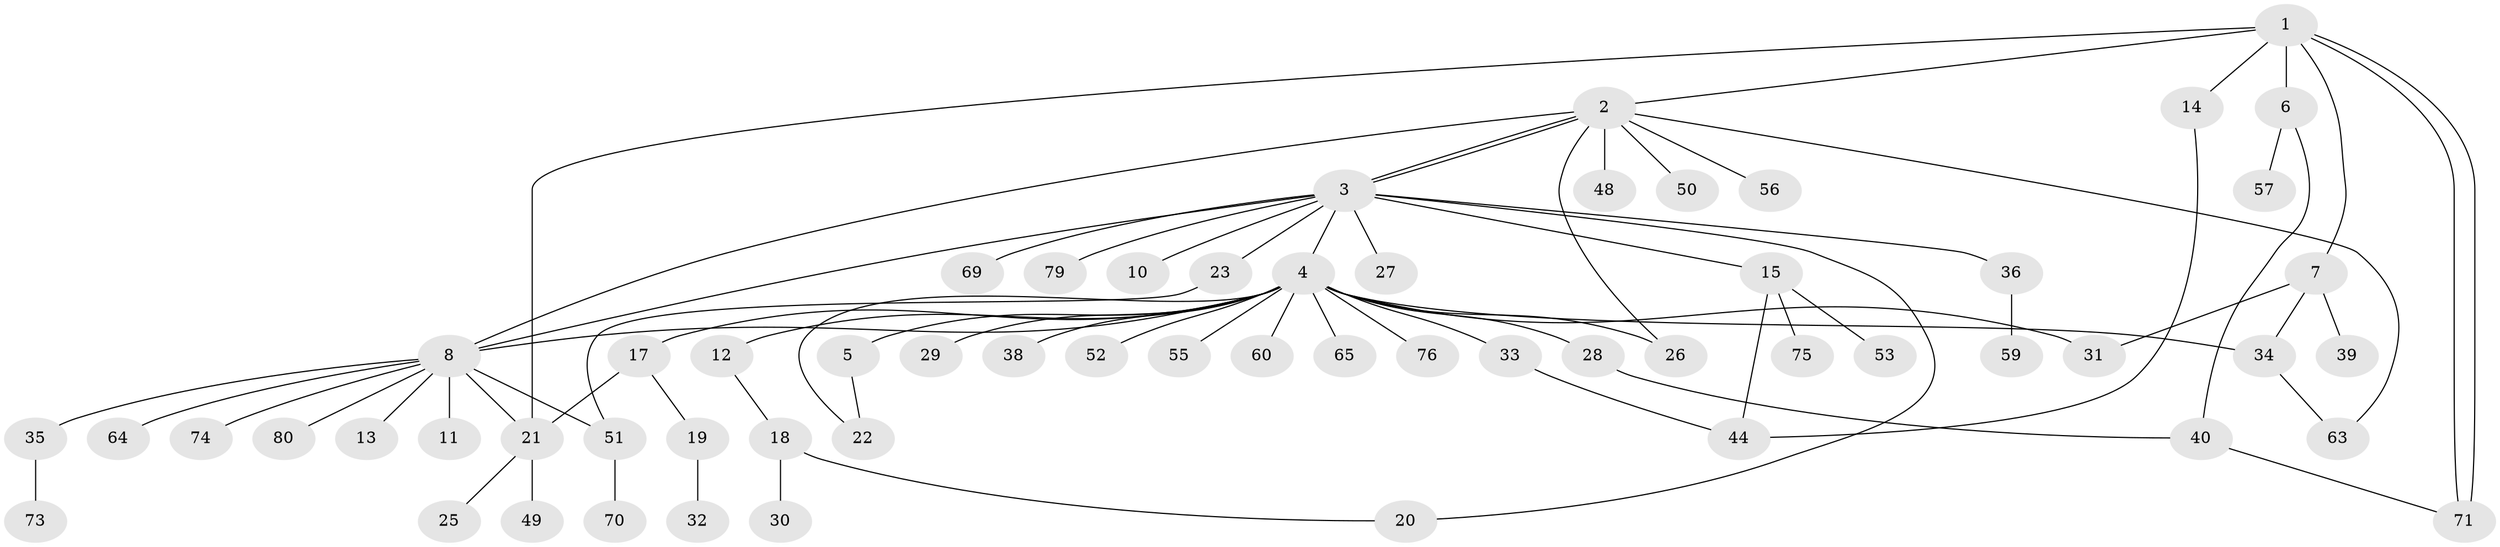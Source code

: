 // original degree distribution, {8: 0.012345679012345678, 10: 0.012345679012345678, 12: 0.024691358024691357, 16: 0.012345679012345678, 3: 0.08641975308641975, 2: 0.24691358024691357, 4: 0.08641975308641975, 1: 0.5061728395061729, 6: 0.012345679012345678}
// Generated by graph-tools (version 1.1) at 2025/41/03/06/25 10:41:45]
// undirected, 60 vertices, 76 edges
graph export_dot {
graph [start="1"]
  node [color=gray90,style=filled];
  1 [super="+9"];
  2 [super="+24"];
  3 [super="+81"];
  4 [super="+16"];
  5 [super="+61"];
  6 [super="+46"];
  7 [super="+42"];
  8 [super="+41"];
  10;
  11;
  12;
  13;
  14;
  15;
  17 [super="+62"];
  18 [super="+58"];
  19;
  20;
  21 [super="+47"];
  22 [super="+67"];
  23 [super="+45"];
  25;
  26;
  27;
  28;
  29 [super="+77"];
  30;
  31 [super="+37"];
  32;
  33;
  34 [super="+43"];
  35;
  36;
  38;
  39;
  40 [super="+78"];
  44 [super="+66"];
  48;
  49;
  50;
  51 [super="+54"];
  52;
  53;
  55;
  56;
  57 [super="+68"];
  59;
  60;
  63;
  64;
  65;
  69;
  70;
  71 [super="+72"];
  73;
  74;
  75;
  76;
  79;
  80;
  1 -- 2;
  1 -- 6;
  1 -- 7;
  1 -- 14;
  1 -- 21;
  1 -- 71;
  1 -- 71;
  2 -- 3;
  2 -- 3;
  2 -- 8;
  2 -- 26;
  2 -- 48;
  2 -- 50;
  2 -- 56;
  2 -- 63;
  3 -- 4;
  3 -- 10;
  3 -- 15;
  3 -- 20;
  3 -- 23;
  3 -- 27;
  3 -- 36;
  3 -- 69;
  3 -- 79;
  3 -- 8;
  4 -- 5;
  4 -- 12;
  4 -- 17;
  4 -- 22;
  4 -- 26;
  4 -- 29;
  4 -- 31;
  4 -- 33;
  4 -- 34;
  4 -- 38;
  4 -- 52;
  4 -- 55;
  4 -- 60;
  4 -- 65;
  4 -- 8;
  4 -- 28;
  4 -- 76;
  5 -- 22;
  6 -- 40;
  6 -- 57;
  7 -- 34;
  7 -- 39;
  7 -- 31;
  8 -- 11;
  8 -- 13;
  8 -- 21;
  8 -- 35;
  8 -- 51;
  8 -- 64;
  8 -- 74;
  8 -- 80;
  12 -- 18;
  14 -- 44;
  15 -- 44;
  15 -- 53;
  15 -- 75;
  17 -- 19;
  17 -- 21;
  18 -- 30;
  18 -- 20;
  19 -- 32;
  21 -- 25;
  21 -- 49;
  23 -- 51;
  28 -- 40;
  33 -- 44;
  34 -- 63;
  35 -- 73;
  36 -- 59;
  40 -- 71;
  51 -- 70;
}
